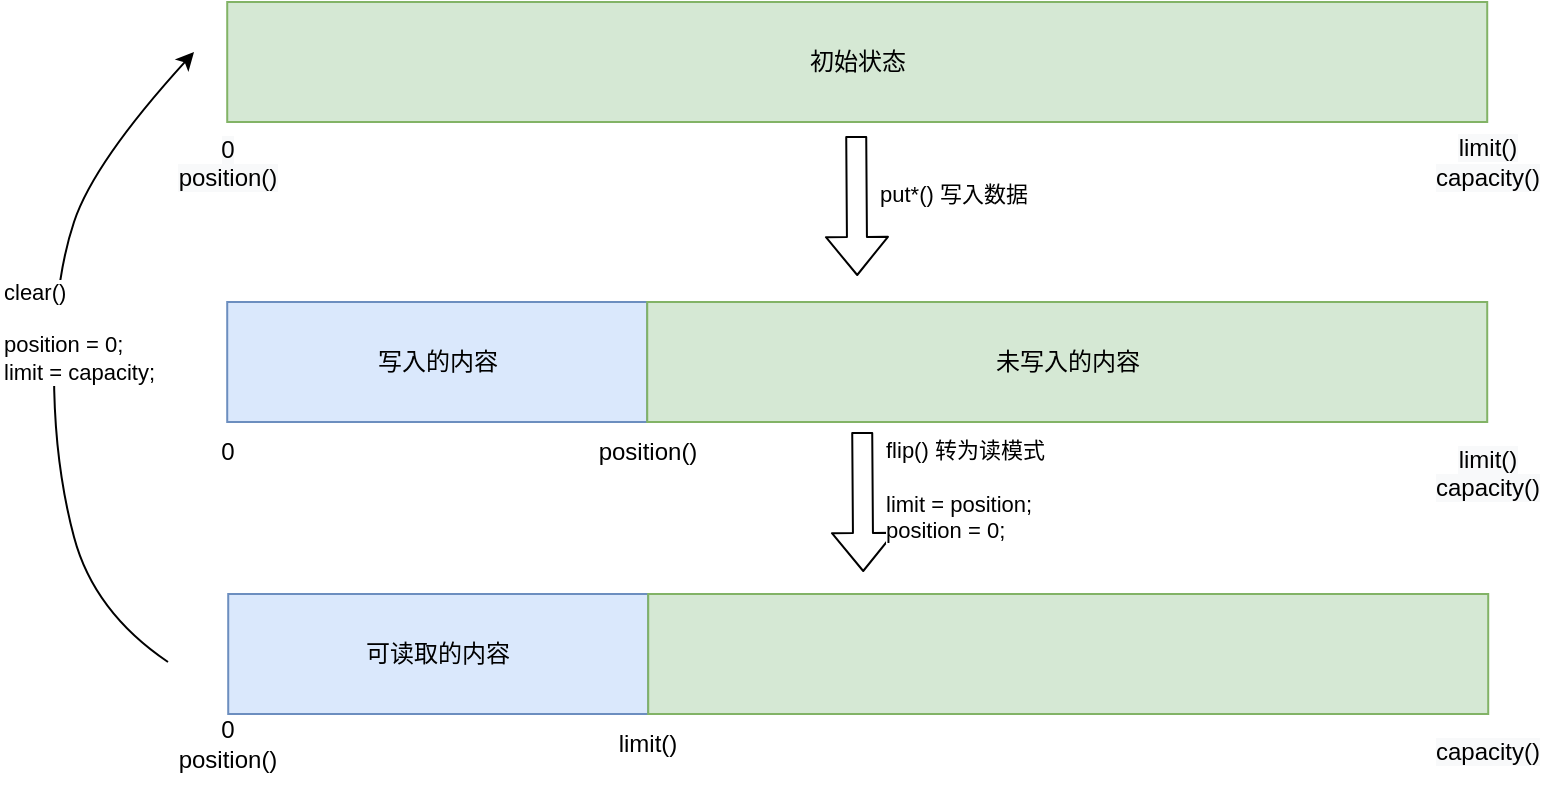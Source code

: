 <mxfile version="14.5.1" type="device" pages="2"><diagram id="XBzT_kewo0521qAJcWMj" name="数据结构"><mxGraphModel dx="1123" dy="1859" grid="1" gridSize="10" guides="1" tooltips="1" connect="1" arrows="1" fold="1" page="1" pageScale="1" pageWidth="850" pageHeight="1100" math="0" shadow="0"><root><mxCell id="0"/><mxCell id="1" parent="0"/><mxCell id="DcuwNHFGhj72jP_JjVBf-44" value="" style="group" vertex="1" connectable="0" parent="1"><mxGeometry x="141.61" y="-970" width="700" height="100" as="geometry"/></mxCell><mxCell id="DcuwNHFGhj72jP_JjVBf-32" value="初始状态" style="rounded=0;whiteSpace=wrap;html=1;fillColor=#d5e8d4;strokeColor=#82b366;container=0;" vertex="1" parent="DcuwNHFGhj72jP_JjVBf-44"><mxGeometry x="35" width="630" height="60" as="geometry"/></mxCell><mxCell id="DcuwNHFGhj72jP_JjVBf-42" value="&lt;span style=&quot;color: rgb(0 , 0 , 0) ; font-family: &amp;#34;helvetica&amp;#34; ; font-size: 12px ; font-style: normal ; font-weight: 400 ; letter-spacing: normal ; text-indent: 0px ; text-transform: none ; word-spacing: 0px ; background-color: rgb(248 , 249 , 250) ; display: inline ; float: none&quot;&gt;limit()&lt;br&gt;capacity()&lt;/span&gt;" style="text;whiteSpace=wrap;html=1;verticalAlign=middle;align=center;" vertex="1" parent="DcuwNHFGhj72jP_JjVBf-44"><mxGeometry x="630" y="60" width="70" height="40" as="geometry"/></mxCell><mxCell id="DcuwNHFGhj72jP_JjVBf-43" value="&lt;span style=&quot;text-indent: 0px ; background-color: rgb(248 , 249 , 250) ; display: inline ; float: none&quot;&gt;&lt;font face=&quot;helvetica&quot;&gt;0&lt;/font&gt;&lt;br&gt;&lt;font face=&quot;helvetica&quot;&gt;position()&lt;/font&gt;&lt;br&gt;&lt;/span&gt;" style="text;whiteSpace=wrap;html=1;align=center;" vertex="1" parent="DcuwNHFGhj72jP_JjVBf-44"><mxGeometry y="60" width="70" height="40" as="geometry"/></mxCell><mxCell id="DcuwNHFGhj72jP_JjVBf-52" value="" style="shape=flexArrow;endArrow=classic;html=1;" edge="1" parent="1"><mxGeometry width="50" height="50" relative="1" as="geometry"><mxPoint x="491.11" y="-903" as="sourcePoint"/><mxPoint x="491.61" y="-833" as="targetPoint"/></mxGeometry></mxCell><mxCell id="DcuwNHFGhj72jP_JjVBf-53" value="put*() 写入数据" style="edgeLabel;html=1;align=left;verticalAlign=middle;resizable=0;points=[];labelBackgroundColor=#ffffff;" vertex="1" connectable="0" parent="DcuwNHFGhj72jP_JjVBf-52"><mxGeometry x="-0.171" y="3" relative="1" as="geometry"><mxPoint x="7" as="offset"/></mxGeometry></mxCell><mxCell id="DcuwNHFGhj72jP_JjVBf-54" value="" style="group" vertex="1" connectable="0" parent="1"><mxGeometry x="156.61" y="-820" width="686" height="107" as="geometry"/></mxCell><mxCell id="DcuwNHFGhj72jP_JjVBf-46" value="0&lt;br&gt;" style="text;html=1;strokeColor=none;fillColor=none;align=center;verticalAlign=middle;whiteSpace=wrap;rounded=0;container=0;" vertex="1" parent="DcuwNHFGhj72jP_JjVBf-54"><mxGeometry y="60" width="40" height="30" as="geometry"/></mxCell><mxCell id="DcuwNHFGhj72jP_JjVBf-47" value="&lt;span style=&quot;font-family: &amp;#34;helvetica&amp;#34;&quot;&gt;position()&lt;/span&gt;" style="text;html=1;strokeColor=none;fillColor=none;align=center;verticalAlign=middle;whiteSpace=wrap;rounded=0;container=0;" vertex="1" parent="DcuwNHFGhj72jP_JjVBf-54"><mxGeometry x="210" y="65" width="40" height="20" as="geometry"/></mxCell><mxCell id="DcuwNHFGhj72jP_JjVBf-49" value="写入的内容" style="rounded=0;whiteSpace=wrap;html=1;fillColor=#dae8fc;strokeColor=#6c8ebf;container=0;" vertex="1" parent="DcuwNHFGhj72jP_JjVBf-54"><mxGeometry x="20" width="210" height="60" as="geometry"/></mxCell><mxCell id="DcuwNHFGhj72jP_JjVBf-50" value="未写入的内容" style="rounded=0;whiteSpace=wrap;html=1;fillColor=#d5e8d4;strokeColor=#82b366;container=0;" vertex="1" parent="DcuwNHFGhj72jP_JjVBf-54"><mxGeometry x="230" width="420" height="60" as="geometry"/></mxCell><mxCell id="DcuwNHFGhj72jP_JjVBf-51" value="&lt;meta charset=&quot;utf-8&quot;&gt;&lt;span style=&quot;color: rgb(0, 0, 0); font-family: helvetica; font-size: 12px; font-style: normal; font-weight: 400; letter-spacing: normal; text-indent: 0px; text-transform: none; word-spacing: 0px; background-color: rgb(248, 249, 250); display: inline; float: none;&quot;&gt;limit()&lt;/span&gt;&lt;br style=&quot;color: rgb(0, 0, 0); font-family: helvetica; font-size: 12px; font-style: normal; font-weight: 400; letter-spacing: normal; text-indent: 0px; text-transform: none; word-spacing: 0px;&quot;&gt;&lt;span style=&quot;color: rgb(0, 0, 0); font-family: helvetica; font-size: 12px; font-style: normal; font-weight: 400; letter-spacing: normal; text-indent: 0px; text-transform: none; word-spacing: 0px; background-color: rgb(248, 249, 250); display: inline; float: none;&quot;&gt;capacity()&lt;/span&gt;" style="text;whiteSpace=wrap;html=1;align=center;" vertex="1" parent="DcuwNHFGhj72jP_JjVBf-54"><mxGeometry x="614" y="65" width="72" height="42" as="geometry"/></mxCell><mxCell id="DcuwNHFGhj72jP_JjVBf-61" value="" style="shape=flexArrow;endArrow=classic;html=1;" edge="1" parent="DcuwNHFGhj72jP_JjVBf-54"><mxGeometry width="50" height="50" relative="1" as="geometry"><mxPoint x="337.5" y="65" as="sourcePoint"/><mxPoint x="338" y="135" as="targetPoint"/></mxGeometry></mxCell><mxCell id="DcuwNHFGhj72jP_JjVBf-62" value="flip() 转为读模式&lt;br&gt;&lt;div&gt;&lt;br&gt;&lt;/div&gt;&lt;div&gt;limit = position;&lt;/div&gt;&lt;div&gt;position = 0;&lt;/div&gt;" style="edgeLabel;html=1;align=left;verticalAlign=middle;resizable=0;points=[];labelBackgroundColor=#ffffff;" vertex="1" connectable="0" parent="DcuwNHFGhj72jP_JjVBf-61"><mxGeometry x="-0.171" y="3" relative="1" as="geometry"><mxPoint x="7" as="offset"/></mxGeometry></mxCell><mxCell id="DcuwNHFGhj72jP_JjVBf-55" value="" style="group" vertex="1" connectable="0" parent="1"><mxGeometry x="157.11" y="-674" width="686" height="107" as="geometry"/></mxCell><mxCell id="DcuwNHFGhj72jP_JjVBf-56" value="0&lt;br&gt;&lt;span style=&quot;font-family: &amp;#34;helvetica&amp;#34;&quot;&gt;position()&lt;/span&gt;" style="text;html=1;strokeColor=none;fillColor=none;align=center;verticalAlign=middle;whiteSpace=wrap;rounded=0;container=0;" vertex="1" parent="DcuwNHFGhj72jP_JjVBf-55"><mxGeometry y="60" width="40" height="30" as="geometry"/></mxCell><mxCell id="DcuwNHFGhj72jP_JjVBf-57" value="&lt;span style=&quot;font-family: &amp;#34;helvetica&amp;#34;&quot;&gt;limit()&lt;/span&gt;&lt;span style=&quot;font-family: &amp;#34;helvetica&amp;#34;&quot;&gt;&lt;br&gt;&lt;/span&gt;" style="text;html=1;strokeColor=none;fillColor=none;align=center;verticalAlign=middle;whiteSpace=wrap;rounded=0;container=0;" vertex="1" parent="DcuwNHFGhj72jP_JjVBf-55"><mxGeometry x="210" y="65" width="40" height="20" as="geometry"/></mxCell><mxCell id="DcuwNHFGhj72jP_JjVBf-58" value="可读取的内容" style="rounded=0;whiteSpace=wrap;html=1;fillColor=#dae8fc;strokeColor=#6c8ebf;container=0;" vertex="1" parent="DcuwNHFGhj72jP_JjVBf-55"><mxGeometry x="20" width="210" height="60" as="geometry"/></mxCell><mxCell id="DcuwNHFGhj72jP_JjVBf-59" value="" style="rounded=0;whiteSpace=wrap;html=1;fillColor=#d5e8d4;strokeColor=#82b366;container=0;" vertex="1" parent="DcuwNHFGhj72jP_JjVBf-55"><mxGeometry x="230" width="420" height="60" as="geometry"/></mxCell><mxCell id="DcuwNHFGhj72jP_JjVBf-60" value="&lt;span style=&quot;color: rgb(0 , 0 , 0) ; font-family: &amp;#34;helvetica&amp;#34; ; font-size: 12px ; font-style: normal ; font-weight: 400 ; letter-spacing: normal ; text-indent: 0px ; text-transform: none ; word-spacing: 0px ; background-color: rgb(248 , 249 , 250) ; display: inline ; float: none&quot;&gt;capacity()&lt;/span&gt;" style="text;whiteSpace=wrap;html=1;align=center;" vertex="1" parent="DcuwNHFGhj72jP_JjVBf-55"><mxGeometry x="614" y="65" width="72" height="42" as="geometry"/></mxCell><mxCell id="DcuwNHFGhj72jP_JjVBf-63" value="" style="curved=1;endArrow=classic;html=1;" edge="1" parent="1"><mxGeometry width="50" height="50" relative="1" as="geometry"><mxPoint x="147" y="-640" as="sourcePoint"/><mxPoint x="160" y="-945" as="targetPoint"/><Array as="points"><mxPoint x="110" y="-665"/><mxPoint x="90" y="-740"/><mxPoint x="90" y="-830"/><mxPoint x="110" y="-890"/></Array></mxGeometry></mxCell><mxCell id="DcuwNHFGhj72jP_JjVBf-64" value="clear()&lt;br&gt;&lt;br&gt;&lt;div&gt;position = 0;&lt;/div&gt;&lt;div&gt;limit = capacity;&lt;/div&gt;" style="edgeLabel;html=1;align=left;verticalAlign=top;resizable=0;points=[];" vertex="1" connectable="0" parent="DcuwNHFGhj72jP_JjVBf-63"><mxGeometry x="0.087" y="-3" relative="1" as="geometry"><mxPoint x="-29.58" y="-30.75" as="offset"/></mxGeometry></mxCell></root></mxGraphModel></diagram><diagram id="wRO9IqbZS_cyiaOnJ9Dg" name="继承体系"><mxGraphModel dx="1950" dy="759" grid="1" gridSize="10" guides="1" tooltips="1" connect="1" arrows="1" fold="1" page="1" pageScale="1" pageWidth="827" pageHeight="1169" math="0" shadow="0"><root><mxCell id="dT6lPC-brA7KUZnnnFf8-0"/><mxCell id="dT6lPC-brA7KUZnnnFf8-1" parent="dT6lPC-brA7KUZnnnFf8-0"/><mxCell id="dT6lPC-brA7KUZnnnFf8-5" value="&lt;&lt;abstract&gt;&gt;&#10;Buffer" style="swimlane;fontStyle=0;childLayout=stackLayout;horizontal=1;startSize=56;horizontalStack=0;resizeParent=1;resizeParentMax=0;resizeLast=0;collapsible=1;marginBottom=0;align=center;fontSize=14;fillColor=#f8cecc;strokeColor=#b85450;" vertex="1" parent="dT6lPC-brA7KUZnnnFf8-1"><mxGeometry x="280" y="120" width="100" height="56" as="geometry"/></mxCell><mxCell id="dT6lPC-brA7KUZnnnFf8-26" style="edgeStyle=orthogonalEdgeStyle;curved=1;rounded=0;orthogonalLoop=1;jettySize=auto;html=1;exitX=0.5;exitY=0;exitDx=0;exitDy=0;entryX=0.25;entryY=1;entryDx=0;entryDy=0;" edge="1" parent="dT6lPC-brA7KUZnnnFf8-1" source="dT6lPC-brA7KUZnnnFf8-9" target="dT6lPC-brA7KUZnnnFf8-5"><mxGeometry relative="1" as="geometry"/></mxCell><mxCell id="dT6lPC-brA7KUZnnnFf8-9" value="&lt;&lt;abstract&gt;&gt;&#10;ShortBuffer" style="swimlane;fontStyle=0;childLayout=stackLayout;horizontal=1;startSize=56;horizontalStack=0;resizeParent=1;resizeParentMax=0;resizeLast=0;collapsible=1;marginBottom=0;align=center;fontSize=14;" vertex="1" parent="dT6lPC-brA7KUZnnnFf8-1"><mxGeometry x="155" y="220" width="100" height="56" as="geometry"/></mxCell><mxCell id="dT6lPC-brA7KUZnnnFf8-25" style="edgeStyle=orthogonalEdgeStyle;curved=1;rounded=0;orthogonalLoop=1;jettySize=auto;html=1;exitX=0.5;exitY=0;exitDx=0;exitDy=0;entryX=0;entryY=1;entryDx=0;entryDy=0;" edge="1" parent="dT6lPC-brA7KUZnnnFf8-1" source="dT6lPC-brA7KUZnnnFf8-11" target="dT6lPC-brA7KUZnnnFf8-5"><mxGeometry relative="1" as="geometry"/></mxCell><mxCell id="dT6lPC-brA7KUZnnnFf8-11" value="&lt;&lt;abstract&gt;&gt;&#10;CharBuffer" style="swimlane;fontStyle=0;childLayout=stackLayout;horizontal=1;startSize=56;horizontalStack=0;resizeParent=1;resizeParentMax=0;resizeLast=0;collapsible=1;marginBottom=0;align=center;fontSize=14;" vertex="1" parent="dT6lPC-brA7KUZnnnFf8-1"><mxGeometry x="30" y="220" width="100" height="56" as="geometry"/></mxCell><mxCell id="dT6lPC-brA7KUZnnnFf8-27" style="edgeStyle=orthogonalEdgeStyle;curved=1;rounded=0;orthogonalLoop=1;jettySize=auto;html=1;exitX=0.5;exitY=0;exitDx=0;exitDy=0;entryX=0.5;entryY=1;entryDx=0;entryDy=0;" edge="1" parent="dT6lPC-brA7KUZnnnFf8-1" source="dT6lPC-brA7KUZnnnFf8-12" target="dT6lPC-brA7KUZnnnFf8-5"><mxGeometry relative="1" as="geometry"/></mxCell><mxCell id="dT6lPC-brA7KUZnnnFf8-12" value="&lt;&lt;abstract&gt;&gt;&#10;IntBuffer" style="swimlane;fontStyle=0;childLayout=stackLayout;horizontal=1;startSize=56;horizontalStack=0;resizeParent=1;resizeParentMax=0;resizeLast=0;collapsible=1;marginBottom=0;align=center;fontSize=14;" vertex="1" parent="dT6lPC-brA7KUZnnnFf8-1"><mxGeometry x="280" y="220" width="100" height="56" as="geometry"/></mxCell><mxCell id="dT6lPC-brA7KUZnnnFf8-30" style="edgeStyle=orthogonalEdgeStyle;curved=1;rounded=0;orthogonalLoop=1;jettySize=auto;html=1;exitX=0.5;exitY=0;exitDx=0;exitDy=0;entryX=1;entryY=0.75;entryDx=0;entryDy=0;" edge="1" parent="dT6lPC-brA7KUZnnnFf8-1" source="dT6lPC-brA7KUZnnnFf8-13" target="dT6lPC-brA7KUZnnnFf8-5"><mxGeometry relative="1" as="geometry"/></mxCell><mxCell id="dT6lPC-brA7KUZnnnFf8-13" value="&lt;&lt;abstract&gt;&gt;&#10;DoubleBuffer" style="swimlane;fontStyle=0;childLayout=stackLayout;horizontal=1;startSize=56;horizontalStack=0;resizeParent=1;resizeParentMax=0;resizeLast=0;collapsible=1;marginBottom=0;align=center;fontSize=14;" vertex="1" parent="dT6lPC-brA7KUZnnnFf8-1"><mxGeometry x="655" y="220" width="100" height="56" as="geometry"/></mxCell><mxCell id="dT6lPC-brA7KUZnnnFf8-28" style="edgeStyle=orthogonalEdgeStyle;curved=1;rounded=0;orthogonalLoop=1;jettySize=auto;html=1;exitX=0.5;exitY=0;exitDx=0;exitDy=0;entryX=0.75;entryY=1;entryDx=0;entryDy=0;" edge="1" parent="dT6lPC-brA7KUZnnnFf8-1" source="dT6lPC-brA7KUZnnnFf8-14" target="dT6lPC-brA7KUZnnnFf8-5"><mxGeometry relative="1" as="geometry"/></mxCell><mxCell id="dT6lPC-brA7KUZnnnFf8-14" value="&lt;&lt;abstract&gt;&gt;&#10;LongBuffer" style="swimlane;fontStyle=0;childLayout=stackLayout;horizontal=1;startSize=56;horizontalStack=0;resizeParent=1;resizeParentMax=0;resizeLast=0;collapsible=1;marginBottom=0;align=center;fontSize=14;" vertex="1" parent="dT6lPC-brA7KUZnnnFf8-1"><mxGeometry x="405" y="220" width="100" height="56" as="geometry"/></mxCell><mxCell id="dT6lPC-brA7KUZnnnFf8-29" style="edgeStyle=orthogonalEdgeStyle;curved=1;rounded=0;orthogonalLoop=1;jettySize=auto;html=1;exitX=0.5;exitY=0;exitDx=0;exitDy=0;entryX=1;entryY=1;entryDx=0;entryDy=0;" edge="1" parent="dT6lPC-brA7KUZnnnFf8-1" source="dT6lPC-brA7KUZnnnFf8-15" target="dT6lPC-brA7KUZnnnFf8-5"><mxGeometry relative="1" as="geometry"/></mxCell><mxCell id="dT6lPC-brA7KUZnnnFf8-15" value="&lt;&lt;abstract&gt;&gt;&#10;FloatBuffer" style="swimlane;fontStyle=0;childLayout=stackLayout;horizontal=1;startSize=56;horizontalStack=0;resizeParent=1;resizeParentMax=0;resizeLast=0;collapsible=1;marginBottom=0;align=center;fontSize=14;" vertex="1" parent="dT6lPC-brA7KUZnnnFf8-1"><mxGeometry x="530" y="220" width="100" height="56" as="geometry"/></mxCell><mxCell id="dT6lPC-brA7KUZnnnFf8-24" style="edgeStyle=orthogonalEdgeStyle;curved=1;rounded=0;orthogonalLoop=1;jettySize=auto;html=1;exitX=0.5;exitY=0;exitDx=0;exitDy=0;entryX=0;entryY=0.75;entryDx=0;entryDy=0;" edge="1" parent="dT6lPC-brA7KUZnnnFf8-1" source="dT6lPC-brA7KUZnnnFf8-17" target="dT6lPC-brA7KUZnnnFf8-5"><mxGeometry relative="1" as="geometry"/></mxCell><mxCell id="dT6lPC-brA7KUZnnnFf8-17" value="&lt;&lt;abstract&gt;&gt;&#10;ByteBuffer" style="swimlane;fontStyle=0;childLayout=stackLayout;horizontal=1;startSize=56;horizontalStack=0;resizeParent=1;resizeParentMax=0;resizeLast=0;collapsible=1;marginBottom=0;align=center;fontSize=14;fillColor=#f8cecc;strokeColor=#b85450;" vertex="1" parent="dT6lPC-brA7KUZnnnFf8-1"><mxGeometry x="-95" y="220" width="100" height="56" as="geometry"/></mxCell><mxCell id="dT6lPC-brA7KUZnnnFf8-22" style="edgeStyle=orthogonalEdgeStyle;curved=1;rounded=0;orthogonalLoop=1;jettySize=auto;html=1;exitX=0.5;exitY=0;exitDx=0;exitDy=0;entryX=0.75;entryY=1;entryDx=0;entryDy=0;" edge="1" parent="dT6lPC-brA7KUZnnnFf8-1" source="dT6lPC-brA7KUZnnnFf8-18" target="dT6lPC-brA7KUZnnnFf8-17"><mxGeometry relative="1" as="geometry"/></mxCell><mxCell id="dT6lPC-brA7KUZnnnFf8-18" value="&lt;&lt;abstract&gt;&gt;&#10;MappedByteBuffer" style="swimlane;fontStyle=0;childLayout=stackLayout;horizontal=1;startSize=56;horizontalStack=0;resizeParent=1;resizeParentMax=0;resizeLast=0;collapsible=1;marginBottom=0;align=center;fontSize=14;fillColor=#f8cecc;strokeColor=#b85450;" vertex="1" parent="dT6lPC-brA7KUZnnnFf8-1"><mxGeometry x="-30" y="320" width="130" height="56" as="geometry"/></mxCell><mxCell id="dT6lPC-brA7KUZnnnFf8-21" style="edgeStyle=orthogonalEdgeStyle;rounded=0;orthogonalLoop=1;jettySize=auto;html=1;exitX=0.5;exitY=0;exitDx=0;exitDy=0;entryX=0.25;entryY=1;entryDx=0;entryDy=0;curved=1;" edge="1" parent="dT6lPC-brA7KUZnnnFf8-1" source="dT6lPC-brA7KUZnnnFf8-19" target="dT6lPC-brA7KUZnnnFf8-17"><mxGeometry relative="1" as="geometry"/></mxCell><mxCell id="dT6lPC-brA7KUZnnnFf8-19" value="HeapByteBuffer" style="swimlane;fontStyle=0;childLayout=stackLayout;horizontal=1;startSize=56;horizontalStack=0;resizeParent=1;resizeParentMax=0;resizeLast=0;collapsible=1;marginBottom=0;align=center;fontSize=14;dashed=1;fillColor=#ffe6cc;strokeColor=#d79b00;" vertex="1" parent="dT6lPC-brA7KUZnnnFf8-1"><mxGeometry x="-200" y="320" width="120" height="56" as="geometry"/></mxCell><mxCell id="dT6lPC-brA7KUZnnnFf8-23" style="edgeStyle=orthogonalEdgeStyle;curved=1;rounded=0;orthogonalLoop=1;jettySize=auto;html=1;exitX=0.5;exitY=0;exitDx=0;exitDy=0;entryX=0.5;entryY=1;entryDx=0;entryDy=0;" edge="1" parent="dT6lPC-brA7KUZnnnFf8-1" source="dT6lPC-brA7KUZnnnFf8-20" target="dT6lPC-brA7KUZnnnFf8-18"><mxGeometry relative="1" as="geometry"/></mxCell><mxCell id="dT6lPC-brA7KUZnnnFf8-20" value="DirectByteBuffer" style="swimlane;fontStyle=0;childLayout=stackLayout;horizontal=1;startSize=56;horizontalStack=0;resizeParent=1;resizeParentMax=0;resizeLast=0;collapsible=1;marginBottom=0;align=center;fontSize=14;dashed=1;fillColor=#ffe6cc;strokeColor=#d79b00;" vertex="1" parent="dT6lPC-brA7KUZnnnFf8-1"><mxGeometry x="-30" y="410" width="130" height="56" as="geometry"/></mxCell></root></mxGraphModel></diagram></mxfile>